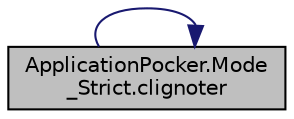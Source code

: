 digraph "ApplicationPocker.Mode_Strict.clignoter"
{
  edge [fontname="Helvetica",fontsize="10",labelfontname="Helvetica",labelfontsize="10"];
  node [fontname="Helvetica",fontsize="10",shape=record];
  rankdir="LR";
  Node30 [label="ApplicationPocker.Mode\l_Strict.clignoter",height=0.2,width=0.4,color="black", fillcolor="grey75", style="filled", fontcolor="black"];
  Node30 -> Node30 [color="midnightblue",fontsize="10",style="solid",fontname="Helvetica"];
}
